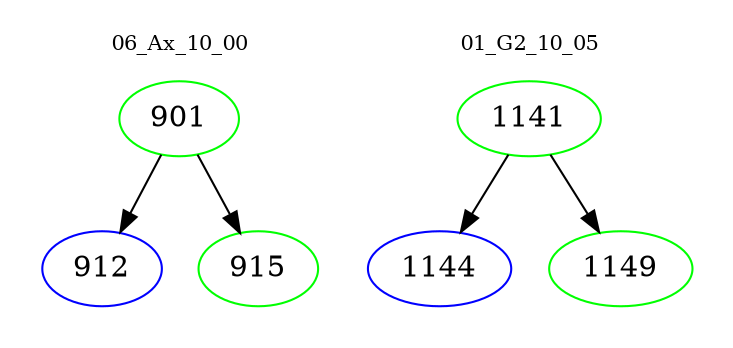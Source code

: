 digraph{
subgraph cluster_0 {
color = white
label = "06_Ax_10_00";
fontsize=10;
T0_901 [label="901", color="green"]
T0_901 -> T0_912 [color="black"]
T0_912 [label="912", color="blue"]
T0_901 -> T0_915 [color="black"]
T0_915 [label="915", color="green"]
}
subgraph cluster_1 {
color = white
label = "01_G2_10_05";
fontsize=10;
T1_1141 [label="1141", color="green"]
T1_1141 -> T1_1144 [color="black"]
T1_1144 [label="1144", color="blue"]
T1_1141 -> T1_1149 [color="black"]
T1_1149 [label="1149", color="green"]
}
}
